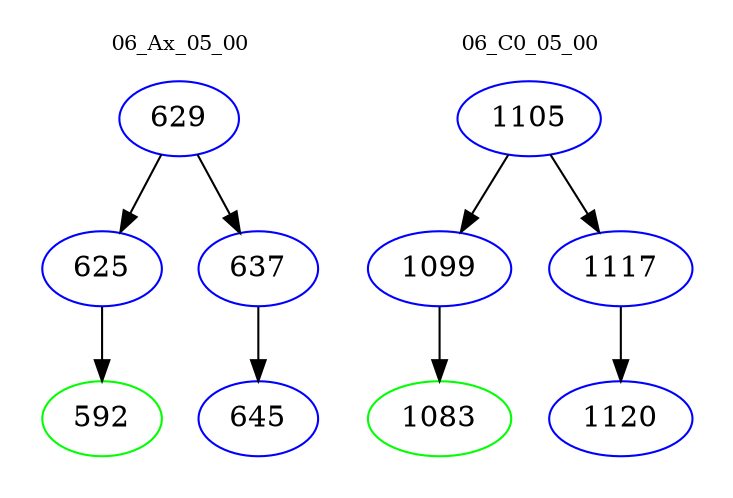 digraph{
subgraph cluster_0 {
color = white
label = "06_Ax_05_00";
fontsize=10;
T0_629 [label="629", color="blue"]
T0_629 -> T0_625 [color="black"]
T0_625 [label="625", color="blue"]
T0_625 -> T0_592 [color="black"]
T0_592 [label="592", color="green"]
T0_629 -> T0_637 [color="black"]
T0_637 [label="637", color="blue"]
T0_637 -> T0_645 [color="black"]
T0_645 [label="645", color="blue"]
}
subgraph cluster_1 {
color = white
label = "06_C0_05_00";
fontsize=10;
T1_1105 [label="1105", color="blue"]
T1_1105 -> T1_1099 [color="black"]
T1_1099 [label="1099", color="blue"]
T1_1099 -> T1_1083 [color="black"]
T1_1083 [label="1083", color="green"]
T1_1105 -> T1_1117 [color="black"]
T1_1117 [label="1117", color="blue"]
T1_1117 -> T1_1120 [color="black"]
T1_1120 [label="1120", color="blue"]
}
}
